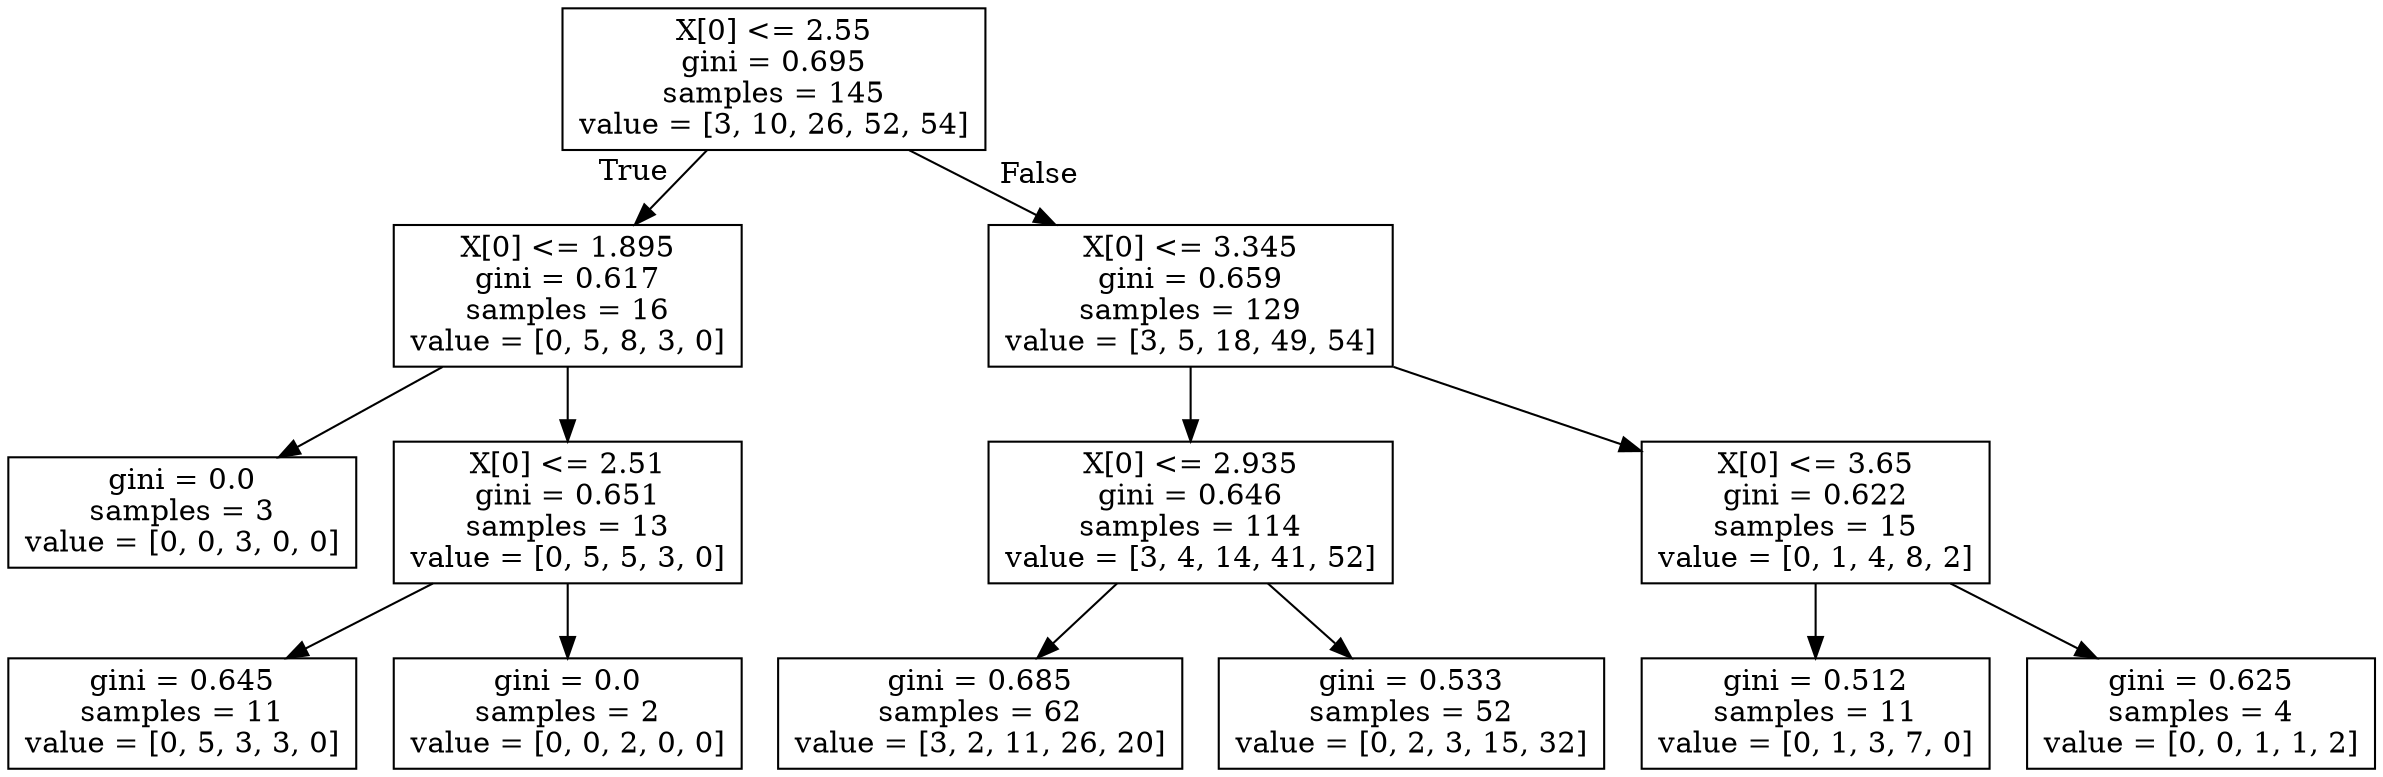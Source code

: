 digraph Tree {
node [shape=box] ;
0 [label="X[0] <= 2.55\ngini = 0.695\nsamples = 145\nvalue = [3, 10, 26, 52, 54]"] ;
1 [label="X[0] <= 1.895\ngini = 0.617\nsamples = 16\nvalue = [0, 5, 8, 3, 0]"] ;
0 -> 1 [labeldistance=2.5, labelangle=45, headlabel="True"] ;
2 [label="gini = 0.0\nsamples = 3\nvalue = [0, 0, 3, 0, 0]"] ;
1 -> 2 ;
3 [label="X[0] <= 2.51\ngini = 0.651\nsamples = 13\nvalue = [0, 5, 5, 3, 0]"] ;
1 -> 3 ;
4 [label="gini = 0.645\nsamples = 11\nvalue = [0, 5, 3, 3, 0]"] ;
3 -> 4 ;
5 [label="gini = 0.0\nsamples = 2\nvalue = [0, 0, 2, 0, 0]"] ;
3 -> 5 ;
6 [label="X[0] <= 3.345\ngini = 0.659\nsamples = 129\nvalue = [3, 5, 18, 49, 54]"] ;
0 -> 6 [labeldistance=2.5, labelangle=-45, headlabel="False"] ;
7 [label="X[0] <= 2.935\ngini = 0.646\nsamples = 114\nvalue = [3, 4, 14, 41, 52]"] ;
6 -> 7 ;
8 [label="gini = 0.685\nsamples = 62\nvalue = [3, 2, 11, 26, 20]"] ;
7 -> 8 ;
9 [label="gini = 0.533\nsamples = 52\nvalue = [0, 2, 3, 15, 32]"] ;
7 -> 9 ;
10 [label="X[0] <= 3.65\ngini = 0.622\nsamples = 15\nvalue = [0, 1, 4, 8, 2]"] ;
6 -> 10 ;
11 [label="gini = 0.512\nsamples = 11\nvalue = [0, 1, 3, 7, 0]"] ;
10 -> 11 ;
12 [label="gini = 0.625\nsamples = 4\nvalue = [0, 0, 1, 1, 2]"] ;
10 -> 12 ;
}